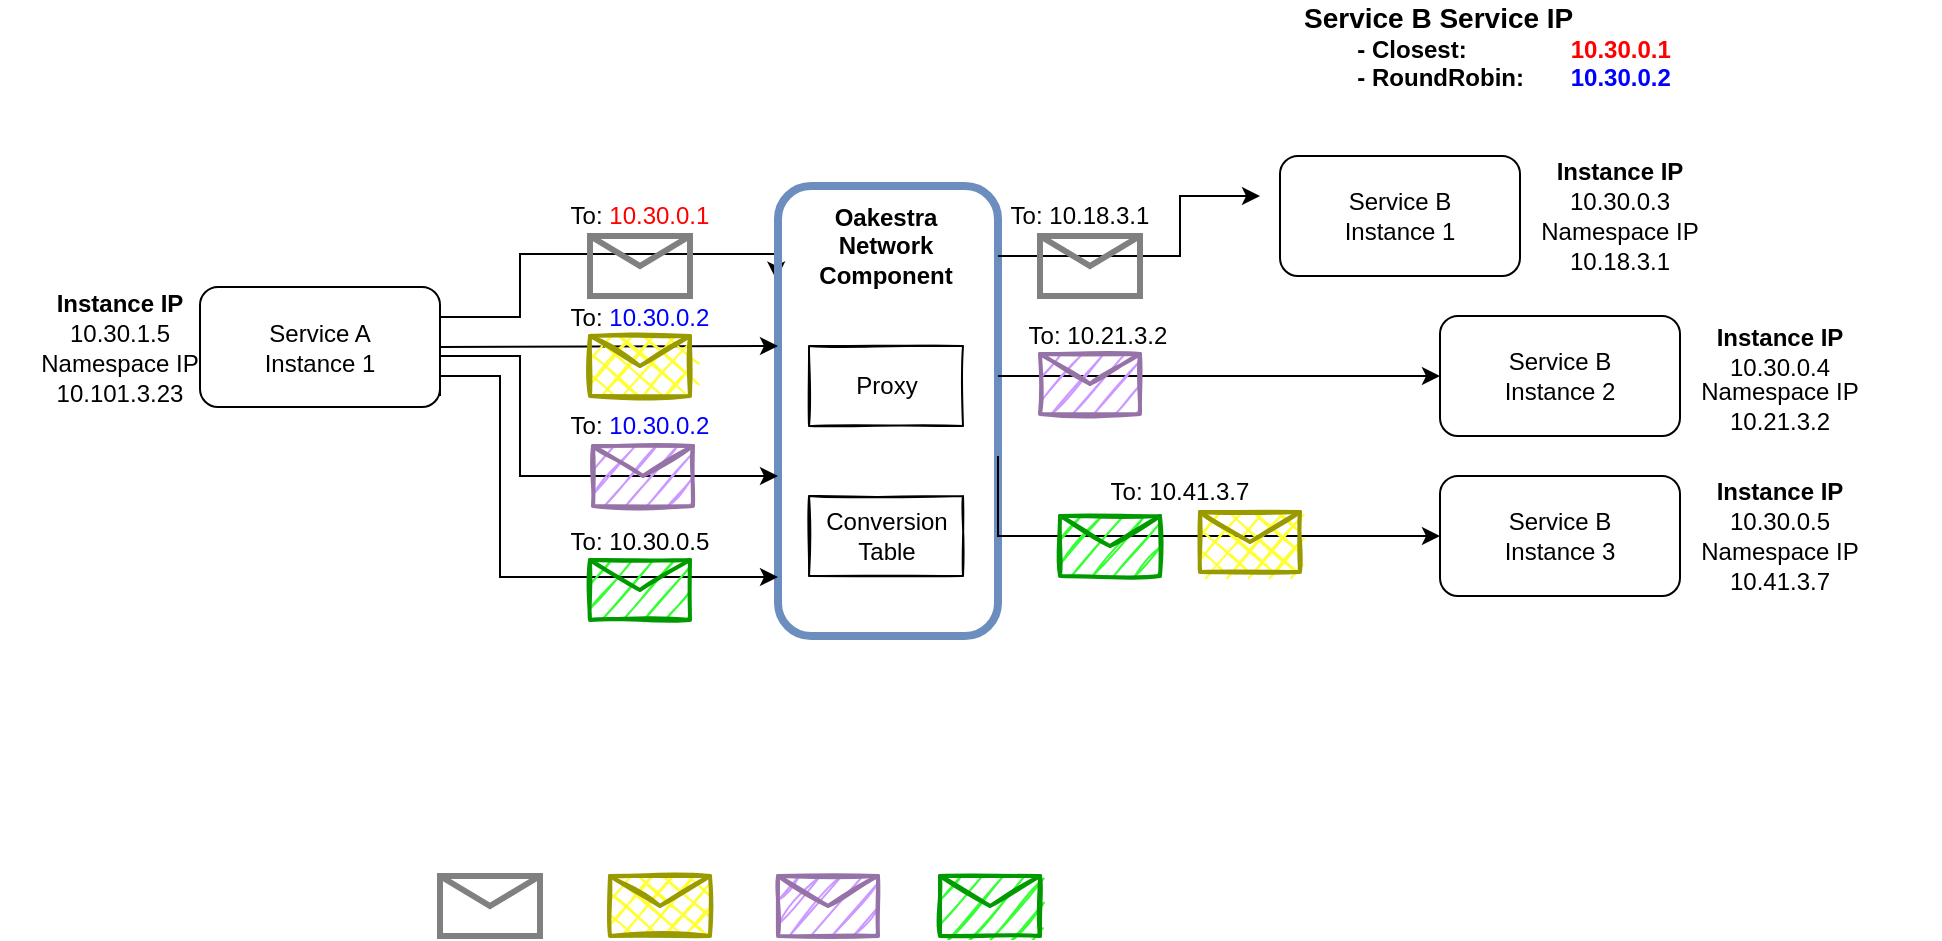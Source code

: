 <mxfile version="16.4.0" type="device"><diagram id="AwXDz-gKkO-rnkYzp3Pk" name="Page-1"><mxGraphModel dx="1661" dy="632" grid="1" gridSize="10" guides="1" tooltips="1" connect="1" arrows="1" fold="1" page="1" pageScale="1" pageWidth="827" pageHeight="1169" math="0" shadow="0"><root><mxCell id="0"/><mxCell id="1" parent="0"/><mxCell id="LTy3HnIw4ogLk_WO-fy5-1" value="Service A&lt;br&gt;Instance 1" style="rounded=1;whiteSpace=wrap;html=1;" vertex="1" parent="1"><mxGeometry x="70" y="225.5" width="120" height="60" as="geometry"/></mxCell><mxCell id="LTy3HnIw4ogLk_WO-fy5-2" value="Service B&lt;br&gt;Instance 1" style="rounded=1;whiteSpace=wrap;html=1;" vertex="1" parent="1"><mxGeometry x="610" y="160" width="120" height="60" as="geometry"/></mxCell><mxCell id="LTy3HnIw4ogLk_WO-fy5-3" value="Service&amp;nbsp;B&lt;br&gt;Instance 2" style="rounded=1;whiteSpace=wrap;html=1;" vertex="1" parent="1"><mxGeometry x="690" y="240" width="120" height="60" as="geometry"/></mxCell><mxCell id="LTy3HnIw4ogLk_WO-fy5-4" value="Service&amp;nbsp;B&lt;br&gt;Instance 3" style="rounded=1;whiteSpace=wrap;html=1;" vertex="1" parent="1"><mxGeometry x="690" y="320" width="120" height="60" as="geometry"/></mxCell><mxCell id="LTy3HnIw4ogLk_WO-fy5-5" value="&lt;b&gt;&lt;font style=&quot;font-size: 14px&quot;&gt;Service B Service IP&lt;/font&gt;&lt;br&gt;&lt;span style=&quot;white-space: pre&quot;&gt;&#9;&lt;/span&gt;- Closest:&amp;nbsp; &lt;span style=&quot;white-space: pre&quot;&gt;&#9;&lt;/span&gt;&lt;span style=&quot;white-space: pre&quot;&gt;&#9;&lt;/span&gt;&lt;font color=&quot;#ff0000&quot;&gt;10.30.0.1&lt;/font&gt;&lt;br&gt;&lt;span style=&quot;white-space: pre&quot;&gt;&#9;&lt;/span&gt;- RoundRobin:&lt;span style=&quot;white-space: pre&quot;&gt;&#9;&lt;/span&gt;&lt;font color=&quot;#0000ff&quot;&gt;10.30.0.2&lt;/font&gt;&lt;/b&gt;" style="text;html=1;strokeColor=none;fillColor=none;align=left;verticalAlign=middle;whiteSpace=wrap;rounded=0;" vertex="1" parent="1"><mxGeometry x="620" y="90" width="320" height="30" as="geometry"/></mxCell><mxCell id="LTy3HnIw4ogLk_WO-fy5-7" value="&lt;font color=&quot;#000000&quot;&gt;Namespace IP&lt;br&gt;10.18.3.1&lt;br&gt;&lt;/font&gt;" style="text;html=1;strokeColor=none;fillColor=none;align=center;verticalAlign=middle;whiteSpace=wrap;rounded=0;fontColor=#0000FF;" vertex="1" parent="1"><mxGeometry x="720" y="190" width="120" height="30" as="geometry"/></mxCell><mxCell id="LTy3HnIw4ogLk_WO-fy5-8" value="&lt;font color=&quot;#000000&quot;&gt;Namespace IP&lt;br&gt;10.21.3.2&lt;br&gt;&lt;/font&gt;" style="text;html=1;strokeColor=none;fillColor=none;align=center;verticalAlign=middle;whiteSpace=wrap;rounded=0;fontColor=#0000FF;" vertex="1" parent="1"><mxGeometry x="800" y="270" width="120" height="30" as="geometry"/></mxCell><mxCell id="LTy3HnIw4ogLk_WO-fy5-9" value="&lt;font color=&quot;#000000&quot;&gt;Namespace IP&lt;br&gt;10.41.3.7&lt;br&gt;&lt;/font&gt;" style="text;html=1;strokeColor=none;fillColor=none;align=center;verticalAlign=middle;whiteSpace=wrap;rounded=0;fontColor=#0000FF;" vertex="1" parent="1"><mxGeometry x="800" y="350" width="120" height="30" as="geometry"/></mxCell><mxCell id="LTy3HnIw4ogLk_WO-fy5-10" value="" style="endArrow=classic;html=1;rounded=0;fontColor=#000000;edgeStyle=orthogonalEdgeStyle;exitX=1;exitY=0.25;exitDx=0;exitDy=0;entryX=-0.008;entryY=0.208;entryDx=0;entryDy=0;entryPerimeter=0;" edge="1" parent="1" source="LTy3HnIw4ogLk_WO-fy5-1" target="LTy3HnIw4ogLk_WO-fy5-13"><mxGeometry relative="1" as="geometry"><mxPoint x="230" y="220" as="sourcePoint"/><mxPoint x="360" y="220" as="targetPoint"/><Array as="points"><mxPoint x="230" y="241"/><mxPoint x="230" y="209"/></Array></mxGeometry></mxCell><mxCell id="LTy3HnIw4ogLk_WO-fy5-12" value="To: &lt;font color=&quot;#ff0000&quot;&gt;10.30.0.1&lt;/font&gt;" style="text;html=1;strokeColor=none;fillColor=none;align=center;verticalAlign=middle;whiteSpace=wrap;rounded=0;fontColor=#000000;" vertex="1" parent="1"><mxGeometry x="240" y="180" width="100" height="20" as="geometry"/></mxCell><mxCell id="LTy3HnIw4ogLk_WO-fy5-13" value="" style="rounded=1;whiteSpace=wrap;html=1;fillColor=none;strokeColor=#6c8ebf;strokeWidth=4;" vertex="1" parent="1"><mxGeometry x="359" y="175" width="110" height="225" as="geometry"/></mxCell><mxCell id="LTy3HnIw4ogLk_WO-fy5-14" value="" style="endArrow=classic;html=1;rounded=0;fontColor=#000000;edgeStyle=orthogonalEdgeStyle;" edge="1" parent="1"><mxGeometry relative="1" as="geometry"><mxPoint x="469" y="210" as="sourcePoint"/><mxPoint x="600" y="180" as="targetPoint"/><Array as="points"><mxPoint x="469" y="210"/><mxPoint x="560" y="210"/><mxPoint x="560" y="180"/></Array></mxGeometry></mxCell><mxCell id="LTy3HnIw4ogLk_WO-fy5-16" value="To: 10.18.3.1" style="text;html=1;strokeColor=none;fillColor=none;align=center;verticalAlign=middle;whiteSpace=wrap;rounded=0;fontColor=#000000;" vertex="1" parent="1"><mxGeometry x="460" y="180" width="100" height="20" as="geometry"/></mxCell><mxCell id="LTy3HnIw4ogLk_WO-fy5-17" value="" style="endArrow=classic;html=1;rounded=0;fontColor=#000000;exitX=1;exitY=0.5;exitDx=0;exitDy=0;" edge="1" parent="1" source="LTy3HnIw4ogLk_WO-fy5-1"><mxGeometry relative="1" as="geometry"><mxPoint x="229" y="255" as="sourcePoint"/><mxPoint x="359" y="255" as="targetPoint"/></mxGeometry></mxCell><mxCell id="LTy3HnIw4ogLk_WO-fy5-19" value="To: &lt;font color=&quot;#0000ff&quot;&gt;10.30.0.2&lt;/font&gt;" style="text;html=1;strokeColor=none;fillColor=none;align=center;verticalAlign=middle;whiteSpace=wrap;rounded=0;fontColor=#000000;" vertex="1" parent="1"><mxGeometry x="240" y="231" width="100" height="20" as="geometry"/></mxCell><mxCell id="LTy3HnIw4ogLk_WO-fy5-20" value="" style="endArrow=classic;html=1;rounded=0;fontColor=#000000;entryX=0;entryY=0.5;entryDx=0;entryDy=0;edgeStyle=orthogonalEdgeStyle;" edge="1" parent="1" target="LTy3HnIw4ogLk_WO-fy5-4"><mxGeometry relative="1" as="geometry"><mxPoint x="469" y="310" as="sourcePoint"/><mxPoint x="599" y="255" as="targetPoint"/><Array as="points"><mxPoint x="469" y="350"/></Array></mxGeometry></mxCell><mxCell id="LTy3HnIw4ogLk_WO-fy5-22" value="To: &lt;font color=&quot;#0000ff&quot;&gt;10.30.0.2&lt;/font&gt;" style="text;html=1;strokeColor=none;fillColor=none;align=center;verticalAlign=middle;whiteSpace=wrap;rounded=0;fontColor=#000000;" vertex="1" parent="1"><mxGeometry x="240" y="285" width="100" height="20" as="geometry"/></mxCell><mxCell id="LTy3HnIw4ogLk_WO-fy5-23" value="" style="endArrow=classic;html=1;rounded=0;fontColor=#000000;edgeStyle=orthogonalEdgeStyle;exitX=1;exitY=0.75;exitDx=0;exitDy=0;" edge="1" parent="1" source="LTy3HnIw4ogLk_WO-fy5-1"><mxGeometry relative="1" as="geometry"><mxPoint x="229.0" y="310" as="sourcePoint"/><mxPoint x="359" y="320" as="targetPoint"/><Array as="points"><mxPoint x="190" y="260"/><mxPoint x="230" y="260"/><mxPoint x="230" y="320"/><mxPoint x="359" y="320"/></Array></mxGeometry></mxCell><mxCell id="LTy3HnIw4ogLk_WO-fy5-24" value="" style="shape=message;html=1;outlineConnect=0;fillColor=#CC99FF;strokeColor=#9673a6;sketch=1;fillStyle=hachure;strokeWidth=2;perimeterSpacing=4;" vertex="1" parent="LTy3HnIw4ogLk_WO-fy5-23"><mxGeometry width="50" height="30" relative="1" as="geometry"><mxPoint x="27" y="-15" as="offset"/></mxGeometry></mxCell><mxCell id="LTy3HnIw4ogLk_WO-fy5-25" value="" style="endArrow=classic;html=1;rounded=0;fontColor=#000000;edgeStyle=orthogonalEdgeStyle;entryX=0;entryY=0.5;entryDx=0;entryDy=0;" edge="1" parent="1" target="LTy3HnIw4ogLk_WO-fy5-3"><mxGeometry relative="1" as="geometry"><mxPoint x="469" y="270" as="sourcePoint"/><mxPoint x="638" y="294.5" as="targetPoint"/><Array as="points"><mxPoint x="469" y="270"/></Array></mxGeometry></mxCell><mxCell id="LTy3HnIw4ogLk_WO-fy5-31" value="" style="shape=message;html=1;outlineConnect=0;fillColor=none;strokeColor=#808080;sketch=0;strokeWidth=3;" vertex="1" parent="1"><mxGeometry x="264.995" y="200" width="50" height="30" as="geometry"/></mxCell><mxCell id="LTy3HnIw4ogLk_WO-fy5-32" value="" style="shape=message;html=1;outlineConnect=0;fillColor=#FFFF33;strokeColor=#999900;sketch=1;fillStyle=cross-hatch;strokeWidth=2;perimeterSpacing=4;" vertex="1" parent="1"><mxGeometry x="264.995" y="250" width="50" height="30" as="geometry"/></mxCell><mxCell id="LTy3HnIw4ogLk_WO-fy5-33" value="" style="shape=message;html=1;outlineConnect=0;fillColor=none;strokeColor=#808080;sketch=0;strokeWidth=3;" vertex="1" parent="1"><mxGeometry x="489.995" y="200" width="50" height="30" as="geometry"/></mxCell><mxCell id="LTy3HnIw4ogLk_WO-fy5-34" value="" style="shape=message;html=1;outlineConnect=0;fillColor=#FFFF33;strokeColor=#999900;sketch=1;fillStyle=cross-hatch;strokeWidth=2;perimeterSpacing=4;" vertex="1" parent="1"><mxGeometry x="569.995" y="338" width="50" height="30" as="geometry"/></mxCell><mxCell id="LTy3HnIw4ogLk_WO-fy5-35" value="" style="shape=message;html=1;outlineConnect=0;fillColor=#CC99FF;strokeColor=#9673a6;sketch=1;fillStyle=hachure;strokeWidth=2;perimeterSpacing=4;" vertex="1" parent="1"><mxGeometry x="489.995" y="259" width="50" height="30" as="geometry"/></mxCell><mxCell id="LTy3HnIw4ogLk_WO-fy5-37" value="To: 10.21.3.2" style="text;html=1;strokeColor=none;fillColor=none;align=center;verticalAlign=middle;whiteSpace=wrap;rounded=0;fontColor=#000000;" vertex="1" parent="1"><mxGeometry x="469" y="240" width="100" height="20" as="geometry"/></mxCell><mxCell id="LTy3HnIw4ogLk_WO-fy5-38" value="To: 10.41.3.7" style="text;html=1;strokeColor=none;fillColor=none;align=center;verticalAlign=middle;whiteSpace=wrap;rounded=0;fontColor=#000000;" vertex="1" parent="1"><mxGeometry x="510" y="318" width="100" height="20" as="geometry"/></mxCell><mxCell id="LTy3HnIw4ogLk_WO-fy5-39" value="" style="shape=message;html=1;outlineConnect=0;fillColor=none;strokeColor=#808080;sketch=0;strokeWidth=3;" vertex="1" parent="1"><mxGeometry x="189.995" y="520" width="50" height="30" as="geometry"/></mxCell><mxCell id="LTy3HnIw4ogLk_WO-fy5-40" value="" style="shape=message;html=1;outlineConnect=0;fillColor=#FFFF33;strokeColor=#999900;sketch=1;fillStyle=cross-hatch;strokeWidth=2;perimeterSpacing=4;" vertex="1" parent="1"><mxGeometry x="274.995" y="520" width="50" height="30" as="geometry"/></mxCell><mxCell id="LTy3HnIw4ogLk_WO-fy5-41" value="" style="shape=message;html=1;outlineConnect=0;fillColor=#CC99FF;strokeColor=#9673a6;sketch=1;fillStyle=hachure;strokeWidth=2;perimeterSpacing=4;" vertex="1" parent="1"><mxGeometry x="359.004" y="520" width="50" height="30" as="geometry"/></mxCell><mxCell id="LTy3HnIw4ogLk_WO-fy5-42" value="&lt;b&gt;Oakestra Network Component&lt;/b&gt;" style="text;html=1;strokeColor=none;fillColor=none;align=center;verticalAlign=middle;whiteSpace=wrap;rounded=0;sketch=1;fillStyle=cross-hatch;fontColor=#000000;" vertex="1" parent="1"><mxGeometry x="383" y="190" width="60" height="30" as="geometry"/></mxCell><mxCell id="LTy3HnIw4ogLk_WO-fy5-44" value="Proxy" style="rounded=0;whiteSpace=wrap;html=1;sketch=1;fillStyle=cross-hatch;fontColor=#000000;strokeColor=#000000;strokeWidth=1;fillColor=none;" vertex="1" parent="1"><mxGeometry x="374.5" y="255" width="77" height="40" as="geometry"/></mxCell><mxCell id="LTy3HnIw4ogLk_WO-fy5-45" value="Conversion Table" style="rounded=0;whiteSpace=wrap;html=1;sketch=1;fillStyle=cross-hatch;fontColor=#000000;strokeColor=#000000;strokeWidth=1;fillColor=none;" vertex="1" parent="1"><mxGeometry x="374.5" y="330" width="77" height="40" as="geometry"/></mxCell><mxCell id="LTy3HnIw4ogLk_WO-fy5-47" value="&lt;font color=&quot;#000000&quot;&gt;&lt;b&gt;Instance IP&lt;/b&gt;&lt;br&gt;10.30.0.3&lt;br&gt;&lt;/font&gt;" style="text;html=1;strokeColor=none;fillColor=none;align=center;verticalAlign=middle;whiteSpace=wrap;rounded=0;fontColor=#0000FF;" vertex="1" parent="1"><mxGeometry x="720" y="160" width="120" height="30" as="geometry"/></mxCell><mxCell id="LTy3HnIw4ogLk_WO-fy5-48" value="&lt;font color=&quot;#000000&quot;&gt;&lt;b&gt;Instance IP&lt;br&gt;&lt;/b&gt;10.30.0.4&lt;br&gt;&lt;/font&gt;" style="text;html=1;strokeColor=none;fillColor=none;align=center;verticalAlign=middle;whiteSpace=wrap;rounded=0;fontColor=#0000FF;" vertex="1" parent="1"><mxGeometry x="800" y="242.5" width="120" height="30" as="geometry"/></mxCell><mxCell id="LTy3HnIw4ogLk_WO-fy5-49" value="&lt;font color=&quot;#000000&quot;&gt;&lt;b&gt;Instance IP&lt;br&gt;&lt;/b&gt;10.30.0.5&lt;br&gt;&lt;/font&gt;" style="text;html=1;strokeColor=none;fillColor=none;align=center;verticalAlign=middle;whiteSpace=wrap;rounded=0;fontColor=#0000FF;" vertex="1" parent="1"><mxGeometry x="800" y="320" width="120" height="30" as="geometry"/></mxCell><mxCell id="LTy3HnIw4ogLk_WO-fy5-50" value="&lt;font color=&quot;#000000&quot;&gt;&lt;b&gt;Instance IP&lt;br&gt;&lt;/b&gt;10.30.1.5&lt;br&gt;&lt;/font&gt;" style="text;html=1;strokeColor=none;fillColor=none;align=center;verticalAlign=middle;whiteSpace=wrap;rounded=0;fontColor=#0000FF;" vertex="1" parent="1"><mxGeometry x="-30" y="225.5" width="120" height="30" as="geometry"/></mxCell><mxCell id="LTy3HnIw4ogLk_WO-fy5-51" value="&lt;font color=&quot;#000000&quot;&gt;Namespace IP&lt;br&gt;10.101.3.23&lt;br&gt;&lt;/font&gt;" style="text;html=1;strokeColor=none;fillColor=none;align=center;verticalAlign=middle;whiteSpace=wrap;rounded=0;fontColor=#0000FF;" vertex="1" parent="1"><mxGeometry x="-30" y="256" width="120" height="30" as="geometry"/></mxCell><mxCell id="LTy3HnIw4ogLk_WO-fy5-53" value="" style="endArrow=classic;html=1;rounded=0;fontColor=#000000;edgeStyle=orthogonalEdgeStyle;" edge="1" parent="1"><mxGeometry relative="1" as="geometry"><mxPoint x="190" y="280" as="sourcePoint"/><mxPoint x="359" y="370.5" as="targetPoint"/><Array as="points"><mxPoint x="190" y="270"/><mxPoint x="220" y="270"/><mxPoint x="220" y="370"/></Array></mxGeometry></mxCell><mxCell id="LTy3HnIw4ogLk_WO-fy5-54" value="" style="shape=message;html=1;outlineConnect=0;fillColor=#33FF33;strokeColor=#009900;sketch=1;fillStyle=hachure;strokeWidth=2;perimeterSpacing=4;" vertex="1" parent="LTy3HnIw4ogLk_WO-fy5-53"><mxGeometry width="50" height="30" relative="1" as="geometry"><mxPoint x="45" y="-8" as="offset"/></mxGeometry></mxCell><mxCell id="LTy3HnIw4ogLk_WO-fy5-55" value="" style="shape=message;html=1;outlineConnect=0;fillColor=#33FF33;strokeColor=#009900;sketch=1;fillStyle=hachure;strokeWidth=2;perimeterSpacing=4;" vertex="1" parent="1"><mxGeometry x="440.0" y="520.0" width="50" height="30" as="geometry"/></mxCell><mxCell id="LTy3HnIw4ogLk_WO-fy5-56" value="To: 10.30.0.5" style="text;html=1;strokeColor=none;fillColor=none;align=center;verticalAlign=middle;whiteSpace=wrap;rounded=0;fontColor=#000000;" vertex="1" parent="1"><mxGeometry x="240" y="343" width="100" height="20" as="geometry"/></mxCell><mxCell id="LTy3HnIw4ogLk_WO-fy5-61" value="" style="shape=message;html=1;outlineConnect=0;fillColor=#33FF33;strokeColor=#009900;sketch=1;fillStyle=hachure;strokeWidth=2;perimeterSpacing=4;" vertex="1" parent="1"><mxGeometry x="500.0" y="340.0" width="50" height="30" as="geometry"/></mxCell></root></mxGraphModel></diagram></mxfile>